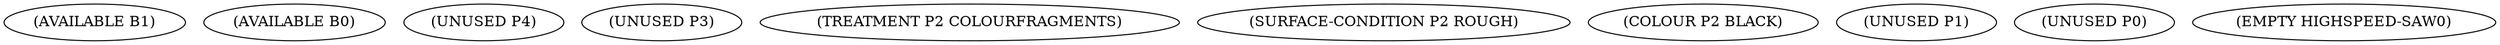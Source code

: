 digraph L {
72 [label="(AVAILABLE B1)"];
74 [label="(AVAILABLE B0)"];
70 [label="(UNUSED P4)"];
68 [label="(UNUSED P3)"];
65 [label="(TREATMENT P2 COLOURFRAGMENTS)"];
67 [label="(SURFACE-CONDITION P2 ROUGH)"];
66 [label="(COLOUR P2 BLACK)"];
71 [label="(UNUSED P1)"];
69 [label="(UNUSED P0)"];
73 [label="(EMPTY HIGHSPEED-SAW0)"];
}
